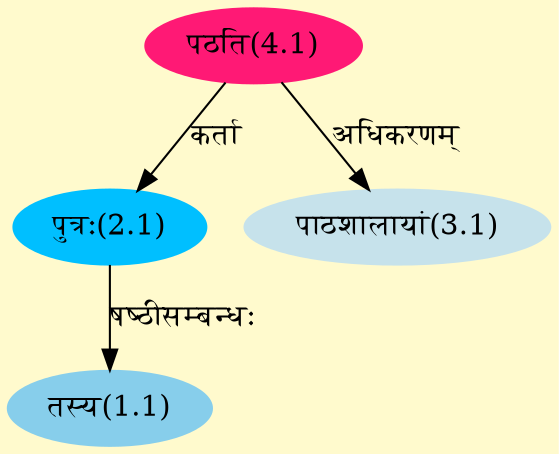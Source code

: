 digraph G{
rankdir=BT;
 compound=true;
 bgcolor="lemonchiffon1";
Node1_1 [style=filled, color="#87CEEB" label = "तस्य(1.1)"]
Node2_1 [style=filled, color="#00BFFF" label = "पुत्रः(2.1)"]
Node4_1 [style=filled, color="#FF1975" label = "पठति(4.1)"]
Node3_1 [style=filled, color="#C6E2EB" label = "पाठशालायां(3.1)"]
/* Start of Relations section */

Node1_1 -> Node2_1 [  label="षष्ठीसम्बन्धः"  dir="back" ]
Node2_1 -> Node4_1 [  label="कर्ता"  dir="back" ]
Node3_1 -> Node4_1 [  label="अधिकरणम्"  dir="back" ]
}

